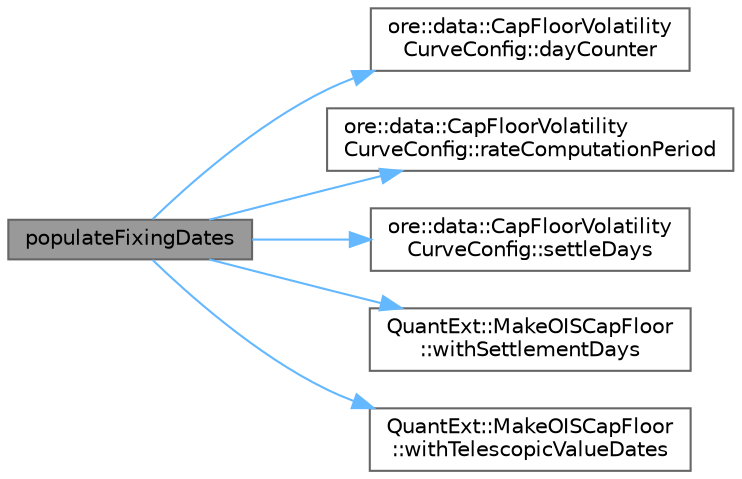 digraph "populateFixingDates"
{
 // INTERACTIVE_SVG=YES
 // LATEX_PDF_SIZE
  bgcolor="transparent";
  edge [fontname=Helvetica,fontsize=10,labelfontname=Helvetica,labelfontsize=10];
  node [fontname=Helvetica,fontsize=10,shape=box,height=0.2,width=0.4];
  rankdir="LR";
  Node1 [label="populateFixingDates",height=0.2,width=0.4,color="gray40", fillcolor="grey60", style="filled", fontcolor="black",tooltip="Generate fixing days from end date for optionlet vol."];
  Node1 -> Node2 [color="steelblue1",style="solid"];
  Node2 [label="ore::data::CapFloorVolatility\lCurveConfig::dayCounter",height=0.2,width=0.4,color="grey40", fillcolor="white", style="filled",URL="$classore_1_1data_1_1_cap_floor_volatility_curve_config.html#a878c3d7ce8419bd77556a8bca13dfca1",tooltip=" "];
  Node1 -> Node3 [color="steelblue1",style="solid"];
  Node3 [label="ore::data::CapFloorVolatility\lCurveConfig::rateComputationPeriod",height=0.2,width=0.4,color="grey40", fillcolor="white", style="filled",URL="$classore_1_1data_1_1_cap_floor_volatility_curve_config.html#abe4ea79f91fb449aca0aef9579ab15f8",tooltip=" "];
  Node1 -> Node4 [color="steelblue1",style="solid"];
  Node4 [label="ore::data::CapFloorVolatility\lCurveConfig::settleDays",height=0.2,width=0.4,color="grey40", fillcolor="white", style="filled",URL="$classore_1_1data_1_1_cap_floor_volatility_curve_config.html#a44e6598deec574c7c5893e273d752263",tooltip=" "];
  Node1 -> Node5 [color="steelblue1",style="solid"];
  Node5 [label="QuantExt::MakeOISCapFloor\l::withSettlementDays",height=0.2,width=0.4,color="grey40", fillcolor="white", style="filled",URL="C:/dev/ORE/documentation/QuantExt/doc/quantext.tag$class_quant_ext_1_1_make_o_i_s_cap_floor.html#a5c92a8fb4d7a5de84d60cb01ca39a864",tooltip=" "];
  Node1 -> Node6 [color="steelblue1",style="solid"];
  Node6 [label="QuantExt::MakeOISCapFloor\l::withTelescopicValueDates",height=0.2,width=0.4,color="grey40", fillcolor="white", style="filled",URL="C:/dev/ORE/documentation/QuantExt/doc/quantext.tag$class_quant_ext_1_1_make_o_i_s_cap_floor.html#a6842ee3fbbf88963ed4d02e7ddb70c22",tooltip=" "];
}
